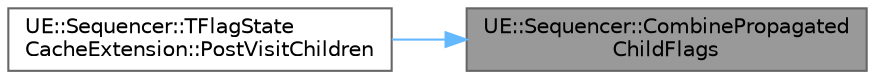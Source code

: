 digraph "UE::Sequencer::CombinePropagatedChildFlags"
{
 // INTERACTIVE_SVG=YES
 // LATEX_PDF_SIZE
  bgcolor="transparent";
  edge [fontname=Helvetica,fontsize=10,labelfontname=Helvetica,labelfontsize=10];
  node [fontname=Helvetica,fontsize=10,shape=box,height=0.2,width=0.4];
  rankdir="RL";
  Node1 [id="Node000001",label="UE::Sequencer::CombinePropagated\lChildFlags",height=0.2,width=0.4,color="gray40", fillcolor="grey60", style="filled", fontcolor="black",tooltip=" "];
  Node1 -> Node2 [id="edge1_Node000001_Node000002",dir="back",color="steelblue1",style="solid",tooltip=" "];
  Node2 [id="Node000002",label="UE::Sequencer::TFlagState\lCacheExtension::PostVisitChildren",height=0.2,width=0.4,color="grey40", fillcolor="white", style="filled",URL="$d8/dd8/classUE_1_1Sequencer_1_1TFlagStateCacheExtension.html#a716a843ec31ad6f01114e86949cba87e",tooltip=" "];
}
